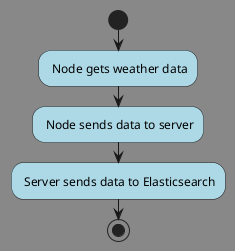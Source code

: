 @startuml
'https://plantuml.com/activity-diagram-beta

skinparam {
    backgroundColor #888
}

start
#LightBlue: Node gets weather data;
#LightBlue: Node sends data to server;
#LightBlue: Server sends data to Elasticsearch;
stop

@enduml
